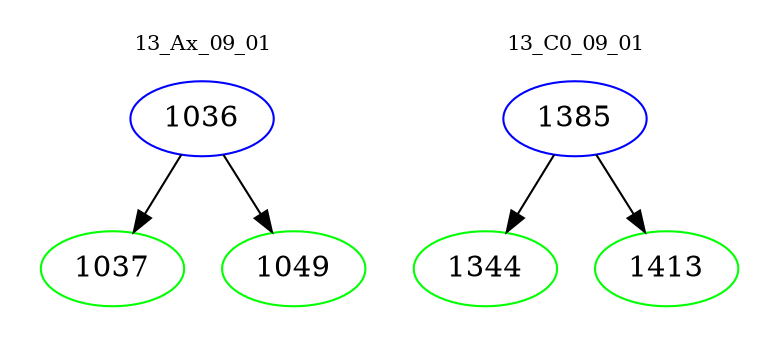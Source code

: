 digraph{
subgraph cluster_0 {
color = white
label = "13_Ax_09_01";
fontsize=10;
T0_1036 [label="1036", color="blue"]
T0_1036 -> T0_1037 [color="black"]
T0_1037 [label="1037", color="green"]
T0_1036 -> T0_1049 [color="black"]
T0_1049 [label="1049", color="green"]
}
subgraph cluster_1 {
color = white
label = "13_C0_09_01";
fontsize=10;
T1_1385 [label="1385", color="blue"]
T1_1385 -> T1_1344 [color="black"]
T1_1344 [label="1344", color="green"]
T1_1385 -> T1_1413 [color="black"]
T1_1413 [label="1413", color="green"]
}
}
